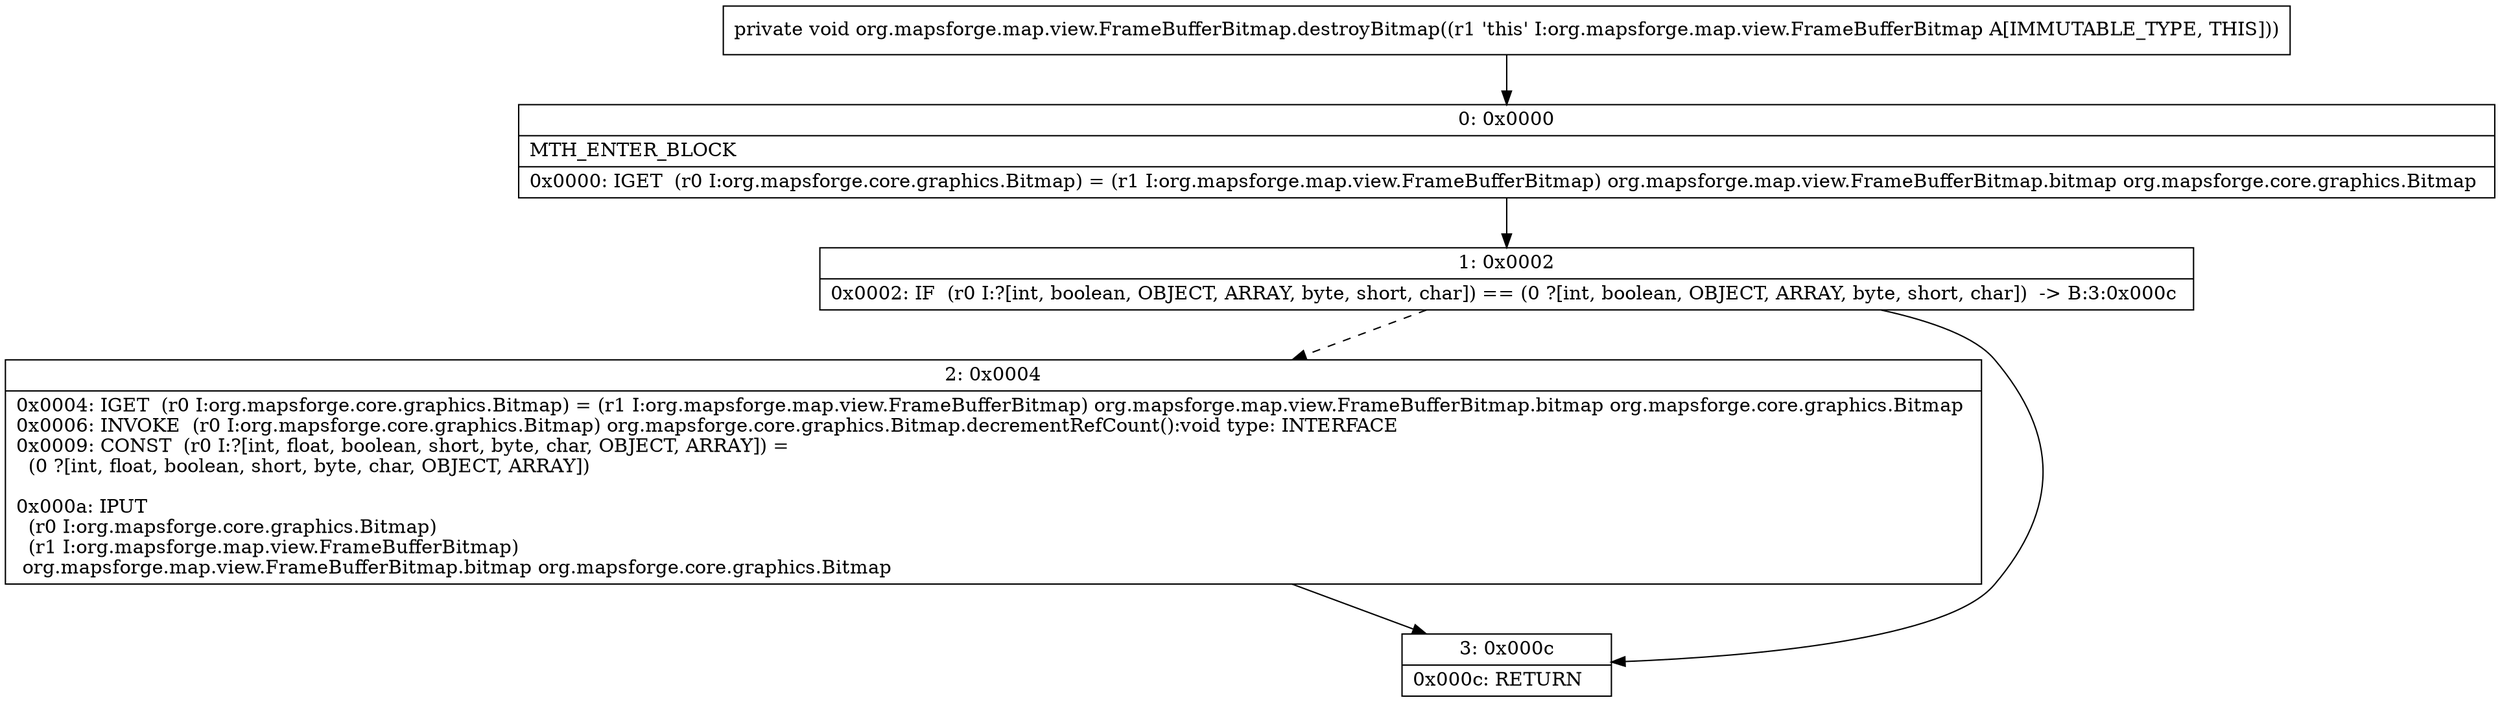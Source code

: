 digraph "CFG fororg.mapsforge.map.view.FrameBufferBitmap.destroyBitmap()V" {
Node_0 [shape=record,label="{0\:\ 0x0000|MTH_ENTER_BLOCK\l|0x0000: IGET  (r0 I:org.mapsforge.core.graphics.Bitmap) = (r1 I:org.mapsforge.map.view.FrameBufferBitmap) org.mapsforge.map.view.FrameBufferBitmap.bitmap org.mapsforge.core.graphics.Bitmap \l}"];
Node_1 [shape=record,label="{1\:\ 0x0002|0x0002: IF  (r0 I:?[int, boolean, OBJECT, ARRAY, byte, short, char]) == (0 ?[int, boolean, OBJECT, ARRAY, byte, short, char])  \-\> B:3:0x000c \l}"];
Node_2 [shape=record,label="{2\:\ 0x0004|0x0004: IGET  (r0 I:org.mapsforge.core.graphics.Bitmap) = (r1 I:org.mapsforge.map.view.FrameBufferBitmap) org.mapsforge.map.view.FrameBufferBitmap.bitmap org.mapsforge.core.graphics.Bitmap \l0x0006: INVOKE  (r0 I:org.mapsforge.core.graphics.Bitmap) org.mapsforge.core.graphics.Bitmap.decrementRefCount():void type: INTERFACE \l0x0009: CONST  (r0 I:?[int, float, boolean, short, byte, char, OBJECT, ARRAY]) = \l  (0 ?[int, float, boolean, short, byte, char, OBJECT, ARRAY])\l \l0x000a: IPUT  \l  (r0 I:org.mapsforge.core.graphics.Bitmap)\l  (r1 I:org.mapsforge.map.view.FrameBufferBitmap)\l org.mapsforge.map.view.FrameBufferBitmap.bitmap org.mapsforge.core.graphics.Bitmap \l}"];
Node_3 [shape=record,label="{3\:\ 0x000c|0x000c: RETURN   \l}"];
MethodNode[shape=record,label="{private void org.mapsforge.map.view.FrameBufferBitmap.destroyBitmap((r1 'this' I:org.mapsforge.map.view.FrameBufferBitmap A[IMMUTABLE_TYPE, THIS])) }"];
MethodNode -> Node_0;
Node_0 -> Node_1;
Node_1 -> Node_2[style=dashed];
Node_1 -> Node_3;
Node_2 -> Node_3;
}

